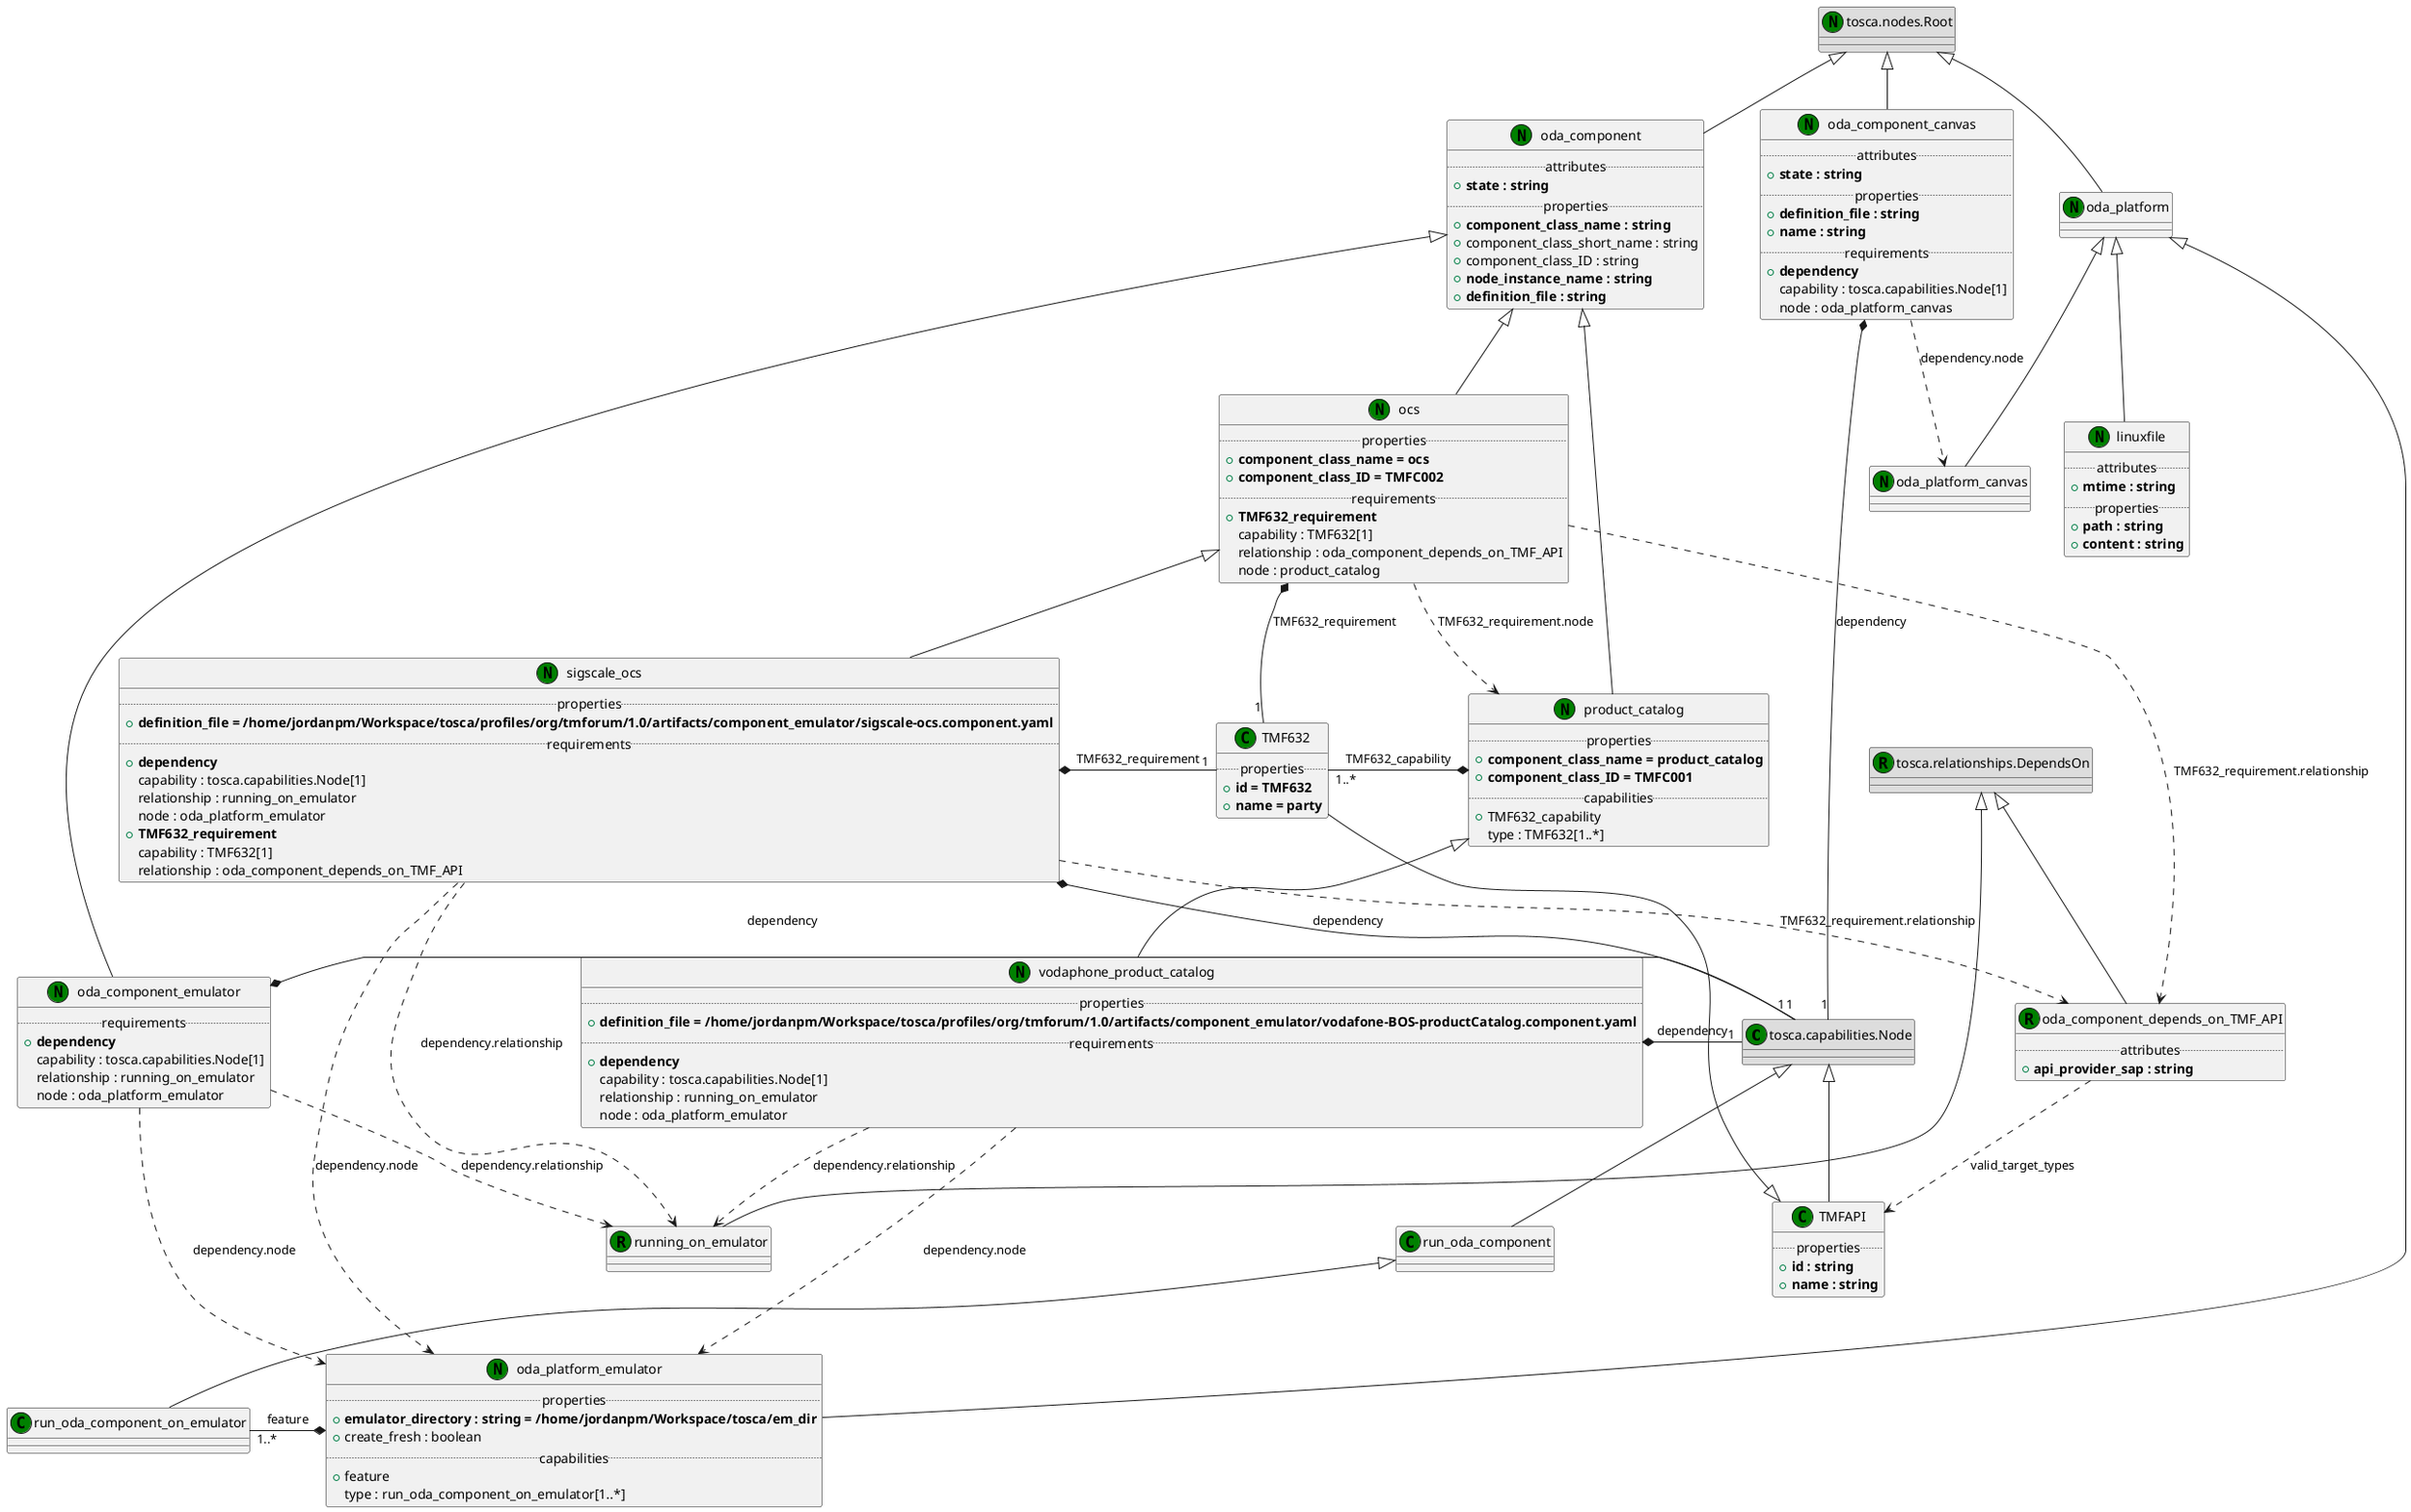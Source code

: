 @startuml
set namespaceSeparator none
class "tosca.capabilities.Node" << (C,green) >> #DDDDDD
"tosca.capabilities.Node" <|-- "run_oda_component"
class "run_oda_component" << (C,green) >> {
}
"run_oda_component" <|-- "run_oda_component_on_emulator"
class "run_oda_component_on_emulator" << (C,green) >> {
}
class "tosca.capabilities.Node" << (C,green) >> #DDDDDD
"tosca.capabilities.Node" <|-- "TMFAPI"
class "TMFAPI" << (C,green) >> {
.. properties ..
+<b>id : string
+<b>name : string
}
"TMFAPI" <|-- "TMF632"
class "TMF632" << (C,green) >> {
.. properties ..
+<b>id = TMF632
+<b>name = party
}
class "tosca.relationships.DependsOn" << (R,green) >> #DDDDDD
"tosca.relationships.DependsOn" <|-- "oda_component_depends_on_TMF_API"
class "oda_component_depends_on_TMF_API" << (R,green) >> {
.. attributes ..
+<b>api_provider_sap : string
}
"oda_component_depends_on_TMF_API" ..> "TMFAPI" : valid_target_types
class "tosca.relationships.DependsOn" << (R,green) >> #DDDDDD
"tosca.relationships.DependsOn" <|-- "running_on_emulator"
class "running_on_emulator" << (R,green) >> {
}
class "tosca.nodes.Root" << (N,green) >> #DDDDDD
"tosca.nodes.Root" <|-- "oda_platform"
class "oda_platform" << (N,green) >> {
}
"oda_platform" <|-- "oda_platform_canvas"
class "oda_platform_canvas" << (N,green) >> {
}
"oda_platform" <|-- "oda_platform_emulator"
class "oda_platform_emulator" << (N,green) >> {
.. properties ..
+<b>emulator_directory : string = /home/jordanpm/Workspace/tosca/em_dir
+create_fresh : boolean
.. capabilities ..
+feature
 type : run_oda_component_on_emulator[1..*]
}
"run_oda_component_on_emulator" "1..*" -* "oda_platform_emulator" : feature
class "tosca.nodes.Root" << (N,green) >> #DDDDDD
"tosca.nodes.Root" <|-- "oda_component"
class "oda_component" << (N,green) >> {
.. attributes ..
+<b>state : string
.. properties ..
+<b>component_class_name : string
+component_class_short_name : string
+component_class_ID : string
+<b>node_instance_name : string
+<b>definition_file : string
}
"oda_component" <|-- "product_catalog"
class "product_catalog" << (N,green) >> {
.. properties ..
+<b>component_class_name = product_catalog
+<b>component_class_ID = TMFC001
.. capabilities ..
+TMF632_capability
 type : TMF632[1..*]
}
"TMF632" "1..*" -* "product_catalog" : TMF632_capability
"oda_component" <|-- "ocs"
class "ocs" << (N,green) >> {
.. properties ..
+<b>component_class_name = ocs
+<b>component_class_ID = TMFC002
.. requirements ..
+<b>TMF632_requirement
 capability : TMF632[1]
 relationship : oda_component_depends_on_TMF_API
 node : product_catalog
}
"ocs" *- "1" "TMF632" : TMF632_requirement
"ocs" ..> "oda_component_depends_on_TMF_API" : TMF632_requirement.relationship
"ocs" ..> "product_catalog" : TMF632_requirement.node
"ocs" <|-- "sigscale_ocs"
class "sigscale_ocs" << (N,green) >> {
.. properties ..
+<b>definition_file = /home/jordanpm/Workspace/tosca/profiles/org/tmforum/1.0/artifacts/component_emulator/sigscale-ocs.component.yaml
.. requirements ..
+<b>dependency
 capability : tosca.capabilities.Node[1]
 relationship : running_on_emulator
 node : oda_platform_emulator
+<b>TMF632_requirement
 capability : TMF632[1]
 relationship : oda_component_depends_on_TMF_API
}
class "tosca.capabilities.Node" << (C,green) >> #DDDDDD
"sigscale_ocs" *- "1" "tosca.capabilities.Node" : dependency
"sigscale_ocs" ..> "running_on_emulator" : dependency.relationship
"sigscale_ocs" ..> "oda_platform_emulator" : dependency.node
"sigscale_ocs" *- "1" "TMF632" : TMF632_requirement
"sigscale_ocs" ..> "oda_component_depends_on_TMF_API" : TMF632_requirement.relationship
"product_catalog" <|-- "vodaphone_product_catalog"
class "vodaphone_product_catalog" << (N,green) >> {
.. properties ..
+<b>definition_file = /home/jordanpm/Workspace/tosca/profiles/org/tmforum/1.0/artifacts/component_emulator/vodafone-BOS-productCatalog.component.yaml
.. requirements ..
+<b>dependency
 capability : tosca.capabilities.Node[1]
 relationship : running_on_emulator
 node : oda_platform_emulator
}
class "tosca.capabilities.Node" << (C,green) >> #DDDDDD
"vodaphone_product_catalog" *- "1" "tosca.capabilities.Node" : dependency
"vodaphone_product_catalog" ..> "running_on_emulator" : dependency.relationship
"vodaphone_product_catalog" ..> "oda_platform_emulator" : dependency.node
"oda_component" <|-- "oda_component_emulator"
class "oda_component_emulator" << (N,green) >> {
.. requirements ..
+<b>dependency
 capability : tosca.capabilities.Node[1]
 relationship : running_on_emulator
 node : oda_platform_emulator
}
class "tosca.capabilities.Node" << (C,green) >> #DDDDDD
"oda_component_emulator" *- "1" "tosca.capabilities.Node" : dependency
"oda_component_emulator" ..> "running_on_emulator" : dependency.relationship
"oda_component_emulator" ..> "oda_platform_emulator" : dependency.node
class "tosca.nodes.Root" << (N,green) >> #DDDDDD
"tosca.nodes.Root" <|-- "oda_component_canvas"
class "oda_component_canvas" << (N,green) >> {
.. attributes ..
+<b>state : string
.. properties ..
+<b>definition_file : string
+<b>name : string
.. requirements ..
+<b>dependency
 capability : tosca.capabilities.Node[1]
 node : oda_platform_canvas
}
class "tosca.capabilities.Node" << (C,green) >> #DDDDDD
"oda_component_canvas" *- "1" "tosca.capabilities.Node" : dependency
"oda_component_canvas" ..> "oda_platform_canvas" : dependency.node
"oda_platform" <|-- "linuxfile"
class "linuxfile" << (N,green) >> {
.. attributes ..
+<b>mtime : string
.. properties ..
+<b>path : string
+<b>content : string
}
@enduml
